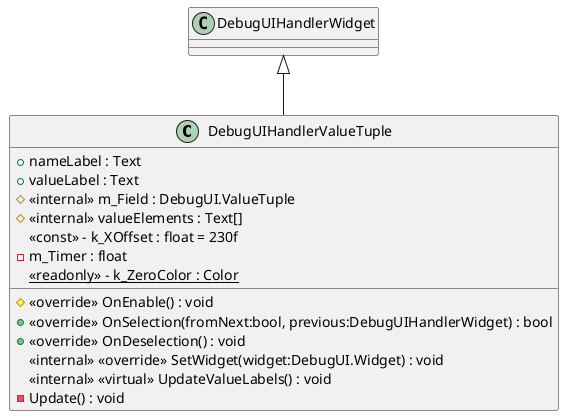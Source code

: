 @startuml
class DebugUIHandlerValueTuple {
    + nameLabel : Text
    + valueLabel : Text
    # <<internal>> m_Field : DebugUI.ValueTuple
    # <<internal>> valueElements : Text[]
    <<const>> - k_XOffset : float = 230f
    - m_Timer : float
    {static} <<readonly>> - k_ZeroColor : Color
    # <<override>> OnEnable() : void
    + <<override>> OnSelection(fromNext:bool, previous:DebugUIHandlerWidget) : bool
    + <<override>> OnDeselection() : void
    <<internal>> <<override>> SetWidget(widget:DebugUI.Widget) : void
    <<internal>> <<virtual>> UpdateValueLabels() : void
    - Update() : void
}
DebugUIHandlerWidget <|-- DebugUIHandlerValueTuple
@enduml
